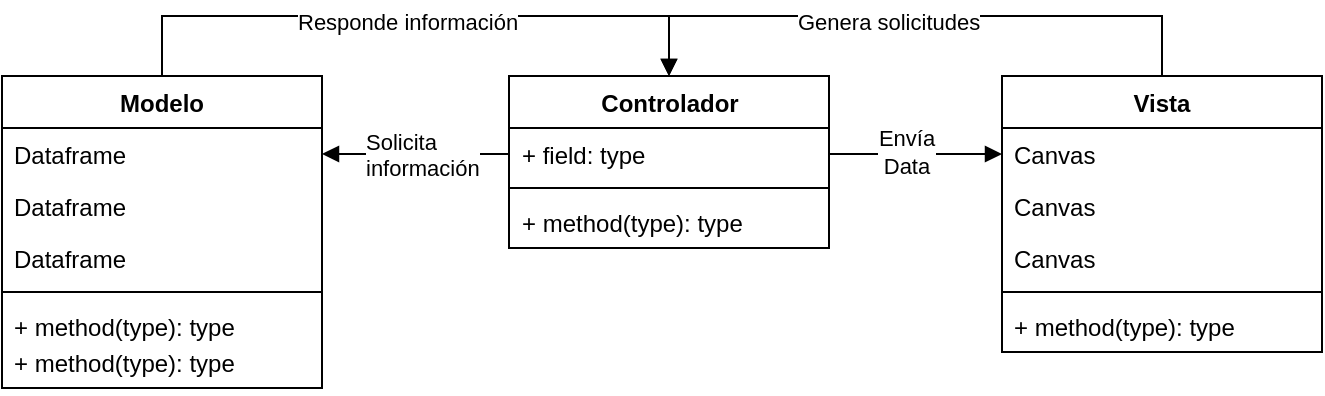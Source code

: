 <mxfile version="23.1.6" type="github">
  <diagram id="C5RBs43oDa-KdzZeNtuy" name="Page-1">
    <mxGraphModel dx="862" dy="384" grid="1" gridSize="10" guides="1" tooltips="1" connect="1" arrows="1" fold="1" page="1" pageScale="1" pageWidth="827" pageHeight="1169" math="0" shadow="0">
      <root>
        <mxCell id="WIyWlLk6GJQsqaUBKTNV-0" />
        <mxCell id="WIyWlLk6GJQsqaUBKTNV-1" parent="WIyWlLk6GJQsqaUBKTNV-0" />
        <mxCell id="MaUmAu4KnN5fzbXTmJtV-3" value="Modelo" style="swimlane;fontStyle=1;align=center;verticalAlign=top;childLayout=stackLayout;horizontal=1;startSize=26;horizontalStack=0;resizeParent=1;resizeParentMax=0;resizeLast=0;collapsible=1;marginBottom=0;whiteSpace=wrap;html=1;" vertex="1" parent="WIyWlLk6GJQsqaUBKTNV-1">
          <mxGeometry x="80" y="80" width="160" height="156" as="geometry" />
        </mxCell>
        <mxCell id="MaUmAu4KnN5fzbXTmJtV-4" value="Dataframe" style="text;strokeColor=none;fillColor=none;align=left;verticalAlign=top;spacingLeft=4;spacingRight=4;overflow=hidden;rotatable=0;points=[[0,0.5],[1,0.5]];portConstraint=eastwest;whiteSpace=wrap;html=1;" vertex="1" parent="MaUmAu4KnN5fzbXTmJtV-3">
          <mxGeometry y="26" width="160" height="26" as="geometry" />
        </mxCell>
        <mxCell id="MaUmAu4KnN5fzbXTmJtV-46" value="Dataframe" style="text;strokeColor=none;fillColor=none;align=left;verticalAlign=top;spacingLeft=4;spacingRight=4;overflow=hidden;rotatable=0;points=[[0,0.5],[1,0.5]];portConstraint=eastwest;whiteSpace=wrap;html=1;" vertex="1" parent="MaUmAu4KnN5fzbXTmJtV-3">
          <mxGeometry y="52" width="160" height="26" as="geometry" />
        </mxCell>
        <mxCell id="MaUmAu4KnN5fzbXTmJtV-53" value="Dataframe" style="text;strokeColor=none;fillColor=none;align=left;verticalAlign=top;spacingLeft=4;spacingRight=4;overflow=hidden;rotatable=0;points=[[0,0.5],[1,0.5]];portConstraint=eastwest;whiteSpace=wrap;html=1;" vertex="1" parent="MaUmAu4KnN5fzbXTmJtV-3">
          <mxGeometry y="78" width="160" height="26" as="geometry" />
        </mxCell>
        <mxCell id="MaUmAu4KnN5fzbXTmJtV-5" value="" style="line;strokeWidth=1;fillColor=none;align=left;verticalAlign=middle;spacingTop=-1;spacingLeft=3;spacingRight=3;rotatable=0;labelPosition=right;points=[];portConstraint=eastwest;strokeColor=inherit;" vertex="1" parent="MaUmAu4KnN5fzbXTmJtV-3">
          <mxGeometry y="104" width="160" height="8" as="geometry" />
        </mxCell>
        <mxCell id="MaUmAu4KnN5fzbXTmJtV-6" value="+ method(type): type" style="text;strokeColor=none;fillColor=none;align=left;verticalAlign=top;spacingLeft=4;spacingRight=4;overflow=hidden;rotatable=0;points=[[0,0.5],[1,0.5]];portConstraint=eastwest;whiteSpace=wrap;html=1;" vertex="1" parent="MaUmAu4KnN5fzbXTmJtV-3">
          <mxGeometry y="112" width="160" height="18" as="geometry" />
        </mxCell>
        <mxCell id="MaUmAu4KnN5fzbXTmJtV-43" value="+ method(type): type" style="text;strokeColor=none;fillColor=none;align=left;verticalAlign=top;spacingLeft=4;spacingRight=4;overflow=hidden;rotatable=0;points=[[0,0.5],[1,0.5]];portConstraint=eastwest;whiteSpace=wrap;html=1;" vertex="1" parent="MaUmAu4KnN5fzbXTmJtV-3">
          <mxGeometry y="130" width="160" height="26" as="geometry" />
        </mxCell>
        <mxCell id="MaUmAu4KnN5fzbXTmJtV-7" value="Controlador" style="swimlane;fontStyle=1;align=center;verticalAlign=top;childLayout=stackLayout;horizontal=1;startSize=26;horizontalStack=0;resizeParent=1;resizeParentMax=0;resizeLast=0;collapsible=1;marginBottom=0;whiteSpace=wrap;html=1;" vertex="1" parent="WIyWlLk6GJQsqaUBKTNV-1">
          <mxGeometry x="333.5" y="80" width="160" height="86" as="geometry" />
        </mxCell>
        <mxCell id="MaUmAu4KnN5fzbXTmJtV-8" value="+ field: type" style="text;strokeColor=none;fillColor=none;align=left;verticalAlign=top;spacingLeft=4;spacingRight=4;overflow=hidden;rotatable=0;points=[[0,0.5],[1,0.5]];portConstraint=eastwest;whiteSpace=wrap;html=1;" vertex="1" parent="MaUmAu4KnN5fzbXTmJtV-7">
          <mxGeometry y="26" width="160" height="26" as="geometry" />
        </mxCell>
        <mxCell id="MaUmAu4KnN5fzbXTmJtV-9" value="" style="line;strokeWidth=1;fillColor=none;align=left;verticalAlign=middle;spacingTop=-1;spacingLeft=3;spacingRight=3;rotatable=0;labelPosition=right;points=[];portConstraint=eastwest;strokeColor=inherit;" vertex="1" parent="MaUmAu4KnN5fzbXTmJtV-7">
          <mxGeometry y="52" width="160" height="8" as="geometry" />
        </mxCell>
        <mxCell id="MaUmAu4KnN5fzbXTmJtV-10" value="+ method(type): type" style="text;strokeColor=none;fillColor=none;align=left;verticalAlign=top;spacingLeft=4;spacingRight=4;overflow=hidden;rotatable=0;points=[[0,0.5],[1,0.5]];portConstraint=eastwest;whiteSpace=wrap;html=1;" vertex="1" parent="MaUmAu4KnN5fzbXTmJtV-7">
          <mxGeometry y="60" width="160" height="26" as="geometry" />
        </mxCell>
        <mxCell id="MaUmAu4KnN5fzbXTmJtV-11" value="Vista" style="swimlane;fontStyle=1;align=center;verticalAlign=top;childLayout=stackLayout;horizontal=1;startSize=26;horizontalStack=0;resizeParent=1;resizeParentMax=0;resizeLast=0;collapsible=1;marginBottom=0;whiteSpace=wrap;html=1;" vertex="1" parent="WIyWlLk6GJQsqaUBKTNV-1">
          <mxGeometry x="580" y="80" width="160" height="138" as="geometry" />
        </mxCell>
        <mxCell id="MaUmAu4KnN5fzbXTmJtV-12" value="Canvas&lt;div&gt;&lt;br/&gt;&lt;/div&gt;" style="text;strokeColor=none;fillColor=none;align=left;verticalAlign=top;spacingLeft=4;spacingRight=4;overflow=hidden;rotatable=0;points=[[0,0.5],[1,0.5]];portConstraint=eastwest;whiteSpace=wrap;html=1;" vertex="1" parent="MaUmAu4KnN5fzbXTmJtV-11">
          <mxGeometry y="26" width="160" height="26" as="geometry" />
        </mxCell>
        <mxCell id="MaUmAu4KnN5fzbXTmJtV-44" value="Canvas&lt;div&gt;&lt;br/&gt;&lt;/div&gt;" style="text;strokeColor=none;fillColor=none;align=left;verticalAlign=top;spacingLeft=4;spacingRight=4;overflow=hidden;rotatable=0;points=[[0,0.5],[1,0.5]];portConstraint=eastwest;whiteSpace=wrap;html=1;" vertex="1" parent="MaUmAu4KnN5fzbXTmJtV-11">
          <mxGeometry y="52" width="160" height="26" as="geometry" />
        </mxCell>
        <mxCell id="MaUmAu4KnN5fzbXTmJtV-45" value="Canvas&lt;div&gt;&lt;br/&gt;&lt;/div&gt;" style="text;strokeColor=none;fillColor=none;align=left;verticalAlign=top;spacingLeft=4;spacingRight=4;overflow=hidden;rotatable=0;points=[[0,0.5],[1,0.5]];portConstraint=eastwest;whiteSpace=wrap;html=1;" vertex="1" parent="MaUmAu4KnN5fzbXTmJtV-11">
          <mxGeometry y="78" width="160" height="26" as="geometry" />
        </mxCell>
        <mxCell id="MaUmAu4KnN5fzbXTmJtV-13" value="" style="line;strokeWidth=1;fillColor=none;align=left;verticalAlign=middle;spacingTop=-1;spacingLeft=3;spacingRight=3;rotatable=0;labelPosition=right;points=[];portConstraint=eastwest;strokeColor=inherit;" vertex="1" parent="MaUmAu4KnN5fzbXTmJtV-11">
          <mxGeometry y="104" width="160" height="8" as="geometry" />
        </mxCell>
        <mxCell id="MaUmAu4KnN5fzbXTmJtV-14" value="+ method(type): type" style="text;strokeColor=none;fillColor=none;align=left;verticalAlign=top;spacingLeft=4;spacingRight=4;overflow=hidden;rotatable=0;points=[[0,0.5],[1,0.5]];portConstraint=eastwest;whiteSpace=wrap;html=1;" vertex="1" parent="MaUmAu4KnN5fzbXTmJtV-11">
          <mxGeometry y="112" width="160" height="26" as="geometry" />
        </mxCell>
        <mxCell id="MaUmAu4KnN5fzbXTmJtV-32" value="Solicita &lt;br&gt;información&lt;div&gt;&lt;br&gt;&lt;/div&gt;" style="endArrow=block;endFill=1;html=1;edgeStyle=orthogonalEdgeStyle;align=left;verticalAlign=top;rounded=0;exitX=0;exitY=0.5;exitDx=0;exitDy=0;" edge="1" parent="WIyWlLk6GJQsqaUBKTNV-1" source="MaUmAu4KnN5fzbXTmJtV-8">
          <mxGeometry x="0.579" y="-19" relative="1" as="geometry">
            <mxPoint x="290" y="220" as="sourcePoint" />
            <mxPoint x="240" y="119" as="targetPoint" />
            <mxPoint as="offset" />
          </mxGeometry>
        </mxCell>
        <mxCell id="MaUmAu4KnN5fzbXTmJtV-34" value="" style="endArrow=block;endFill=1;html=1;edgeStyle=orthogonalEdgeStyle;align=left;verticalAlign=top;rounded=0;entryX=0;entryY=0.5;entryDx=0;entryDy=0;exitX=1;exitY=0.5;exitDx=0;exitDy=0;" edge="1" parent="WIyWlLk6GJQsqaUBKTNV-1" source="MaUmAu4KnN5fzbXTmJtV-8" target="MaUmAu4KnN5fzbXTmJtV-12">
          <mxGeometry x="-0.387" y="9" relative="1" as="geometry">
            <mxPoint x="270" y="140" as="sourcePoint" />
            <mxPoint x="430" y="140" as="targetPoint" />
            <mxPoint as="offset" />
          </mxGeometry>
        </mxCell>
        <mxCell id="MaUmAu4KnN5fzbXTmJtV-40" value="Envía &lt;br&gt;Data" style="edgeLabel;html=1;align=center;verticalAlign=middle;resizable=0;points=[];" vertex="1" connectable="0" parent="MaUmAu4KnN5fzbXTmJtV-34">
          <mxGeometry x="-0.126" y="1" relative="1" as="geometry">
            <mxPoint as="offset" />
          </mxGeometry>
        </mxCell>
        <mxCell id="MaUmAu4KnN5fzbXTmJtV-36" value="Genera solicitudes" style="endArrow=block;endFill=1;html=1;edgeStyle=orthogonalEdgeStyle;align=left;verticalAlign=top;rounded=0;exitX=0.5;exitY=0;exitDx=0;exitDy=0;entryX=0.5;entryY=0;entryDx=0;entryDy=0;" edge="1" parent="WIyWlLk6GJQsqaUBKTNV-1" source="MaUmAu4KnN5fzbXTmJtV-11" target="MaUmAu4KnN5fzbXTmJtV-7">
          <mxGeometry x="0.396" y="-10" relative="1" as="geometry">
            <mxPoint x="646.5" y="59.97" as="sourcePoint" />
            <mxPoint x="400" y="59.97" as="targetPoint" />
            <Array as="points">
              <mxPoint x="660" y="50" />
              <mxPoint x="414" y="50" />
            </Array>
            <mxPoint as="offset" />
          </mxGeometry>
        </mxCell>
        <mxCell id="MaUmAu4KnN5fzbXTmJtV-38" value="Responde información" style="endArrow=block;endFill=1;html=1;edgeStyle=orthogonalEdgeStyle;align=left;verticalAlign=top;rounded=0;exitX=0.5;exitY=0;exitDx=0;exitDy=0;entryX=0.5;entryY=0;entryDx=0;entryDy=0;" edge="1" parent="WIyWlLk6GJQsqaUBKTNV-1" source="MaUmAu4KnN5fzbXTmJtV-3" target="MaUmAu4KnN5fzbXTmJtV-7">
          <mxGeometry x="-0.387" y="10" relative="1" as="geometry">
            <mxPoint x="290" y="140" as="sourcePoint" />
            <mxPoint x="450" y="140" as="targetPoint" />
            <Array as="points">
              <mxPoint x="160" y="50" />
              <mxPoint x="414" y="50" />
            </Array>
            <mxPoint as="offset" />
          </mxGeometry>
        </mxCell>
      </root>
    </mxGraphModel>
  </diagram>
</mxfile>
